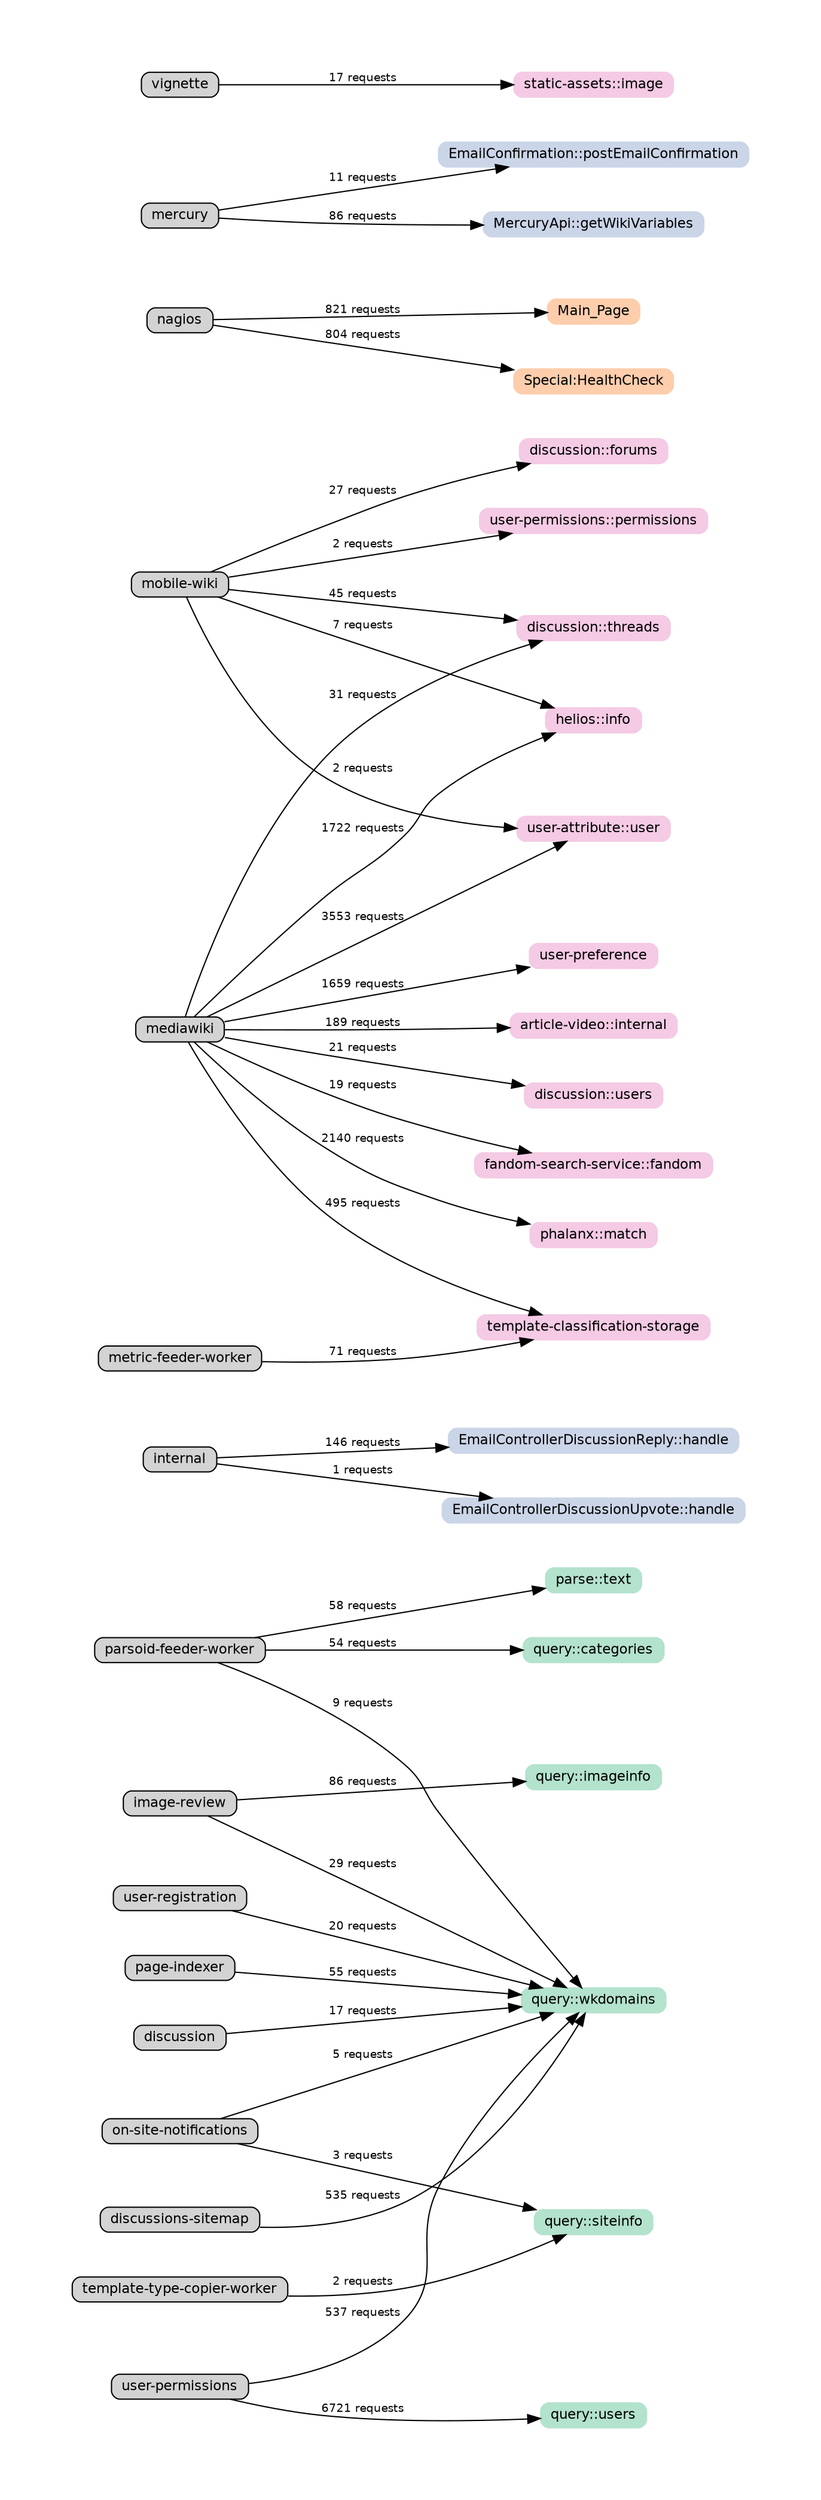 digraph G {
	graph [ center=true, margin=0.75, nodesep=0.5, ranksep=0.75, rankdir=LR ];
	node [ shape=box, style="rounded,filled" width=0, height=0, fontname=Helvetica, fontsize=11 ];
	edge [ fontname=Helvetica, fontsize=9 ];

	// nodes
	n1 [label="parse::text" group="api" colorscheme=pastel28 color=1];
	n2 [label="query::categories" group="api" colorscheme=pastel28 color=1];
	n3 [label="query::imageinfo" group="api" colorscheme=pastel28 color=1];
	n4 [label="query::siteinfo" group="api" colorscheme=pastel28 color=1];
	n5 [label="query::users" group="api" colorscheme=pastel28 color=1];
	n6 [label="query::wkdomains" group="api" colorscheme=pastel28 color=1];
	n7 [label="discussion"];
	n8 [label="discussions-sitemap"];
	n9 [label="image-review"];
	n10 [label="internal"];
	n11 [label="mediawiki"];
	n12 [label="Main_Page" group="mediawiki" colorscheme=pastel28 color=2];
	n13 [label="Special:HealthCheck" group="mediawiki" colorscheme=pastel28 color=2];
	n14 [label="mercury"];
	n15 [label="metric-feeder-worker"];
	n16 [label="mobile-wiki"];
	n17 [label="nagios"];
	n18 [label="EmailConfirmation::postEmailConfirmation" group="nirvana" colorscheme=pastel28 color=3];
	n19 [label="EmailControllerDiscussionReply::handle" group="nirvana" colorscheme=pastel28 color=3];
	n20 [label="EmailControllerDiscussionUpvote::handle" group="nirvana" colorscheme=pastel28 color=3];
	n21 [label="MercuryApi::getWikiVariables" group="nirvana" colorscheme=pastel28 color=3];
	n22 [label="on-site-notifications"];
	n23 [label="page-indexer"];
	n24 [label="article-video::internal" group="pandora" colorscheme=pastel28 color=4];
	n25 [label="discussion::forums" group="pandora" colorscheme=pastel28 color=4];
	n26 [label="discussion::threads" group="pandora" colorscheme=pastel28 color=4];
	n27 [label="discussion::users" group="pandora" colorscheme=pastel28 color=4];
	n28 [label="fandom-search-service::fandom" group="pandora" colorscheme=pastel28 color=4];
	n29 [label="helios::info" group="pandora" colorscheme=pastel28 color=4];
	n30 [label="phalanx::match" group="pandora" colorscheme=pastel28 color=4];
	n31 [label="static-assets::image" group="pandora" colorscheme=pastel28 color=4];
	n32 [label="template-classification-storage" group="pandora" colorscheme=pastel28 color=4];
	n33 [label="user-attribute::user" group="pandora" colorscheme=pastel28 color=4];
	n34 [label="user-permissions::permissions" group="pandora" colorscheme=pastel28 color=4];
	n35 [label="user-preference" group="pandora" colorscheme=pastel28 color=4];
	n36 [label="parsoid-feeder-worker"];
	n37 [label="template-type-copier-worker"];
	n38 [label="user-permissions"];
	n39 [label="user-registration"];
	n40 [label="vignette"];

	// edges
	n38 -> n5 [label="6721 requests"];
	n17 -> n13 [label="804 requests"];
	n38 -> n6 [label="537 requests"];
	n7 -> n6 [label="17 requests"];
	n17 -> n12 [label="821 requests"];
	n8 -> n6 [label="535 requests"];
	n9 -> n3 [label="86 requests"];
	n10 -> n19 [label="146 requests"];
	n14 -> n21 [label="86 requests"];
	n36 -> n1 [label="58 requests"];
	n39 -> n6 [label="20 requests"];
	n23 -> n6 [label="55 requests"];
	n14 -> n18 [label="11 requests"];
	n36 -> n2 [label="54 requests"];
	n22 -> n6 [label="5 requests"];
	n9 -> n6 [label="29 requests"];
	n36 -> n6 [label="9 requests"];
	n37 -> n4 [label="2 requests"];
	n22 -> n4 [label="3 requests"];
	n10 -> n20 [label="1 requests"];
	n11 -> n33 [label="3553 requests"];
	n11 -> n24 [label="189 requests"];
	n11 -> n30 [label="2140 requests"];
	n11 -> n35 [label="1659 requests"];
	n11 -> n29 [label="1722 requests"];
	n11 -> n32 [label="495 requests"];
	n11 -> n26 [label="31 requests"];
	n16 -> n25 [label="27 requests"];
	n16 -> n33 [label="2 requests"];
	n16 -> n26 [label="45 requests"];
	n11 -> n28 [label="19 requests"];
	n15 -> n32 [label="71 requests"];
	n11 -> n27 [label="21 requests"];
	n40 -> n31 [label="17 requests"];
	n16 -> n29 [label="7 requests"];
	n16 -> n34 [label="2 requests"];
}